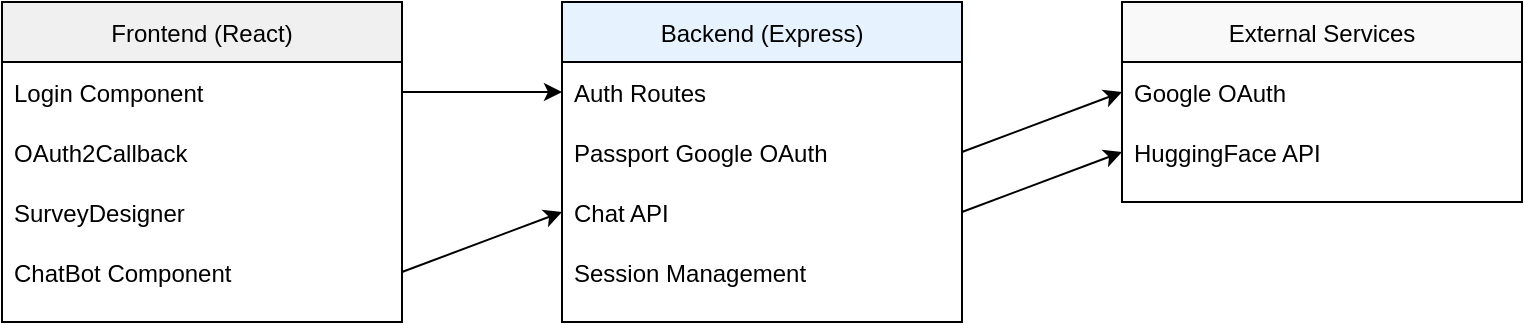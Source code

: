 <?xml version="1.0" encoding="UTF-8"?>
<mxfile version="21.6.6">
  <diagram name="System Architecture" id="system-architecture">
    <mxGraphModel dx="1422" dy="762" grid="1" gridSize="10" guides="1" tooltips="1" connect="1" arrows="1" fold="1" page="1" pageScale="1" pageWidth="850" pageHeight="1100" math="0" shadow="0">
      <root>
        <mxCell id="0" />
        <mxCell id="1" parent="0" />
        
        <!-- Frontend Container -->
        <mxCell id="2" value="Frontend (React)" style="swimlane;fontStyle=0;childLayout=stackLayout;horizontal=1;startSize=30;horizontalStack=0;resizeParent=1;resizeParentMax=0;resizeLast=0;collapsible=1;marginBottom=0;fillColor=#f0f0f0;" vertex="1" parent="1">
          <mxGeometry x="40" y="40" width="200" height="160" as="geometry" />
        </mxCell>
        <mxCell id="3" value="Login Component" style="text;strokeColor=none;fillColor=none;align=left;verticalAlign=middle;spacingLeft=4;spacingRight=4;overflow=hidden;points=[[0,0.5],[1,0.5]];portConstraint=eastwest;rotatable=0;" vertex="1" parent="2">
          <mxGeometry y="30" width="200" height="30" as="geometry" />
        </mxCell>
        <mxCell id="4" value="OAuth2Callback" style="text;strokeColor=none;fillColor=none;align=left;verticalAlign=middle;spacingLeft=4;spacingRight=4;overflow=hidden;points=[[0,0.5],[1,0.5]];portConstraint=eastwest;rotatable=0;" vertex="1" parent="2">
          <mxGeometry y="60" width="200" height="30" as="geometry" />
        </mxCell>
        <mxCell id="5" value="SurveyDesigner" style="text;strokeColor=none;fillColor=none;align=left;verticalAlign=middle;spacingLeft=4;spacingRight=4;overflow=hidden;points=[[0,0.5],[1,0.5]];portConstraint=eastwest;rotatable=0;" vertex="1" parent="2">
          <mxGeometry y="90" width="200" height="30" as="geometry" />
        </mxCell>
        <mxCell id="6" value="ChatBot Component" style="text;strokeColor=none;fillColor=none;align=left;verticalAlign=middle;spacingLeft=4;spacingRight=4;overflow=hidden;points=[[0,0.5],[1,0.5]];portConstraint=eastwest;rotatable=0;" vertex="1" parent="2">
          <mxGeometry y="120" width="200" height="30" as="geometry" />
        </mxCell>

        <!-- Backend Container -->
        <mxCell id="7" value="Backend (Express)" style="swimlane;fontStyle=0;childLayout=stackLayout;horizontal=1;startSize=30;horizontalStack=0;resizeParent=1;resizeParentMax=0;resizeLast=0;collapsible=1;marginBottom=0;fillColor=#e6f3ff;" vertex="1" parent="1">
          <mxGeometry x="320" y="40" width="200" height="160" as="geometry" />
        </mxCell>
        <mxCell id="8" value="Auth Routes" style="text;strokeColor=none;fillColor=none;align=left;verticalAlign=middle;spacingLeft=4;spacingRight=4;overflow=hidden;points=[[0,0.5],[1,0.5]];portConstraint=eastwest;rotatable=0;" vertex="1" parent="7">
          <mxGeometry y="30" width="200" height="30" as="geometry" />
        </mxCell>
        <mxCell id="9" value="Passport Google OAuth" style="text;strokeColor=none;fillColor=none;align=left;verticalAlign=middle;spacingLeft=4;spacingRight=4;overflow=hidden;points=[[0,0.5],[1,0.5]];portConstraint=eastwest;rotatable=0;" vertex="1" parent="7">
          <mxGeometry y="60" width="200" height="30" as="geometry" />
        </mxCell>
        <mxCell id="10" value="Chat API" style="text;strokeColor=none;fillColor=none;align=left;verticalAlign=middle;spacingLeft=4;spacingRight=4;overflow=hidden;points=[[0,0.5],[1,0.5]];portConstraint=eastwest;rotatable=0;" vertex="1" parent="7">
          <mxGeometry y="90" width="200" height="30" as="geometry" />
        </mxCell>
        <mxCell id="11" value="Session Management" style="text;strokeColor=none;fillColor=none;align=left;verticalAlign=middle;spacingLeft=4;spacingRight=4;overflow=hidden;points=[[0,0.5],[1,0.5]];portConstraint=eastwest;rotatable=0;" vertex="1" parent="7">
          <mxGeometry y="120" width="200" height="30" as="geometry" />
        </mxCell>

        <!-- External Services Container -->
        <mxCell id="12" value="External Services" style="swimlane;fontStyle=0;childLayout=stackLayout;horizontal=1;startSize=30;horizontalStack=0;resizeParent=1;resizeParentMax=0;resizeLast=0;collapsible=1;marginBottom=0;fillColor=#f9f9f9;" vertex="1" parent="1">
          <mxGeometry x="600" y="40" width="200" height="100" as="geometry" />
        </mxCell>
        <mxCell id="13" value="Google OAuth" style="text;strokeColor=none;fillColor=none;align=left;verticalAlign=middle;spacingLeft=4;spacingRight=4;overflow=hidden;points=[[0,0.5],[1,0.5]];portConstraint=eastwest;rotatable=0;" vertex="1" parent="12">
          <mxGeometry y="30" width="200" height="30" as="geometry" />
        </mxCell>
        <mxCell id="14" value="HuggingFace API" style="text;strokeColor=none;fillColor=none;align=left;verticalAlign=middle;spacingLeft=4;spacingRight=4;overflow=hidden;points=[[0,0.5],[1,0.5]];portConstraint=eastwest;rotatable=0;" vertex="1" parent="12">
          <mxGeometry y="60" width="200" height="30" as="geometry" />
        </mxCell>

        <!-- Connections -->
        <!-- Frontend to Backend -->
        <mxCell id="15" value="" style="endArrow=classic;html=1;exitX=1;exitY=0.5;exitDx=0;exitDy=0;entryX=0;entryY=0.5;entryDx=0;entryDy=0;" edge="1" parent="1" source="3" target="8">
          <mxGeometry width="50" height="50" relative="1" as="geometry" />
        </mxCell>
        <mxCell id="16" value="" style="endArrow=classic;html=1;exitX=1;exitY=0.5;exitDx=0;exitDy=0;entryX=0;entryY=0.5;entryDx=0;entryDy=0;" edge="1" parent="1" source="6" target="10">
          <mxGeometry width="50" height="50" relative="1" as="geometry" />
        </mxCell>

        <!-- Backend to External -->
        <mxCell id="17" value="" style="endArrow=classic;html=1;exitX=1;exitY=0.5;exitDx=0;exitDy=0;entryX=0;entryY=0.5;entryDx=0;entryDy=0;" edge="1" parent="1" source="9" target="13">
          <mxGeometry width="50" height="50" relative="1" as="geometry" />
        </mxCell>
        <mxCell id="18" value="" style="endArrow=classic;html=1;exitX=1;exitY=0.5;exitDx=0;exitDy=0;entryX=0;entryY=0.5;entryDx=0;entryDy=0;" edge="1" parent="1" source="10" target="14">
          <mxGeometry width="50" height="50" relative="1" as="geometry" />
        </mxCell>

      </root>
    </mxGraphModel>
  </diagram>
</mxfile> 